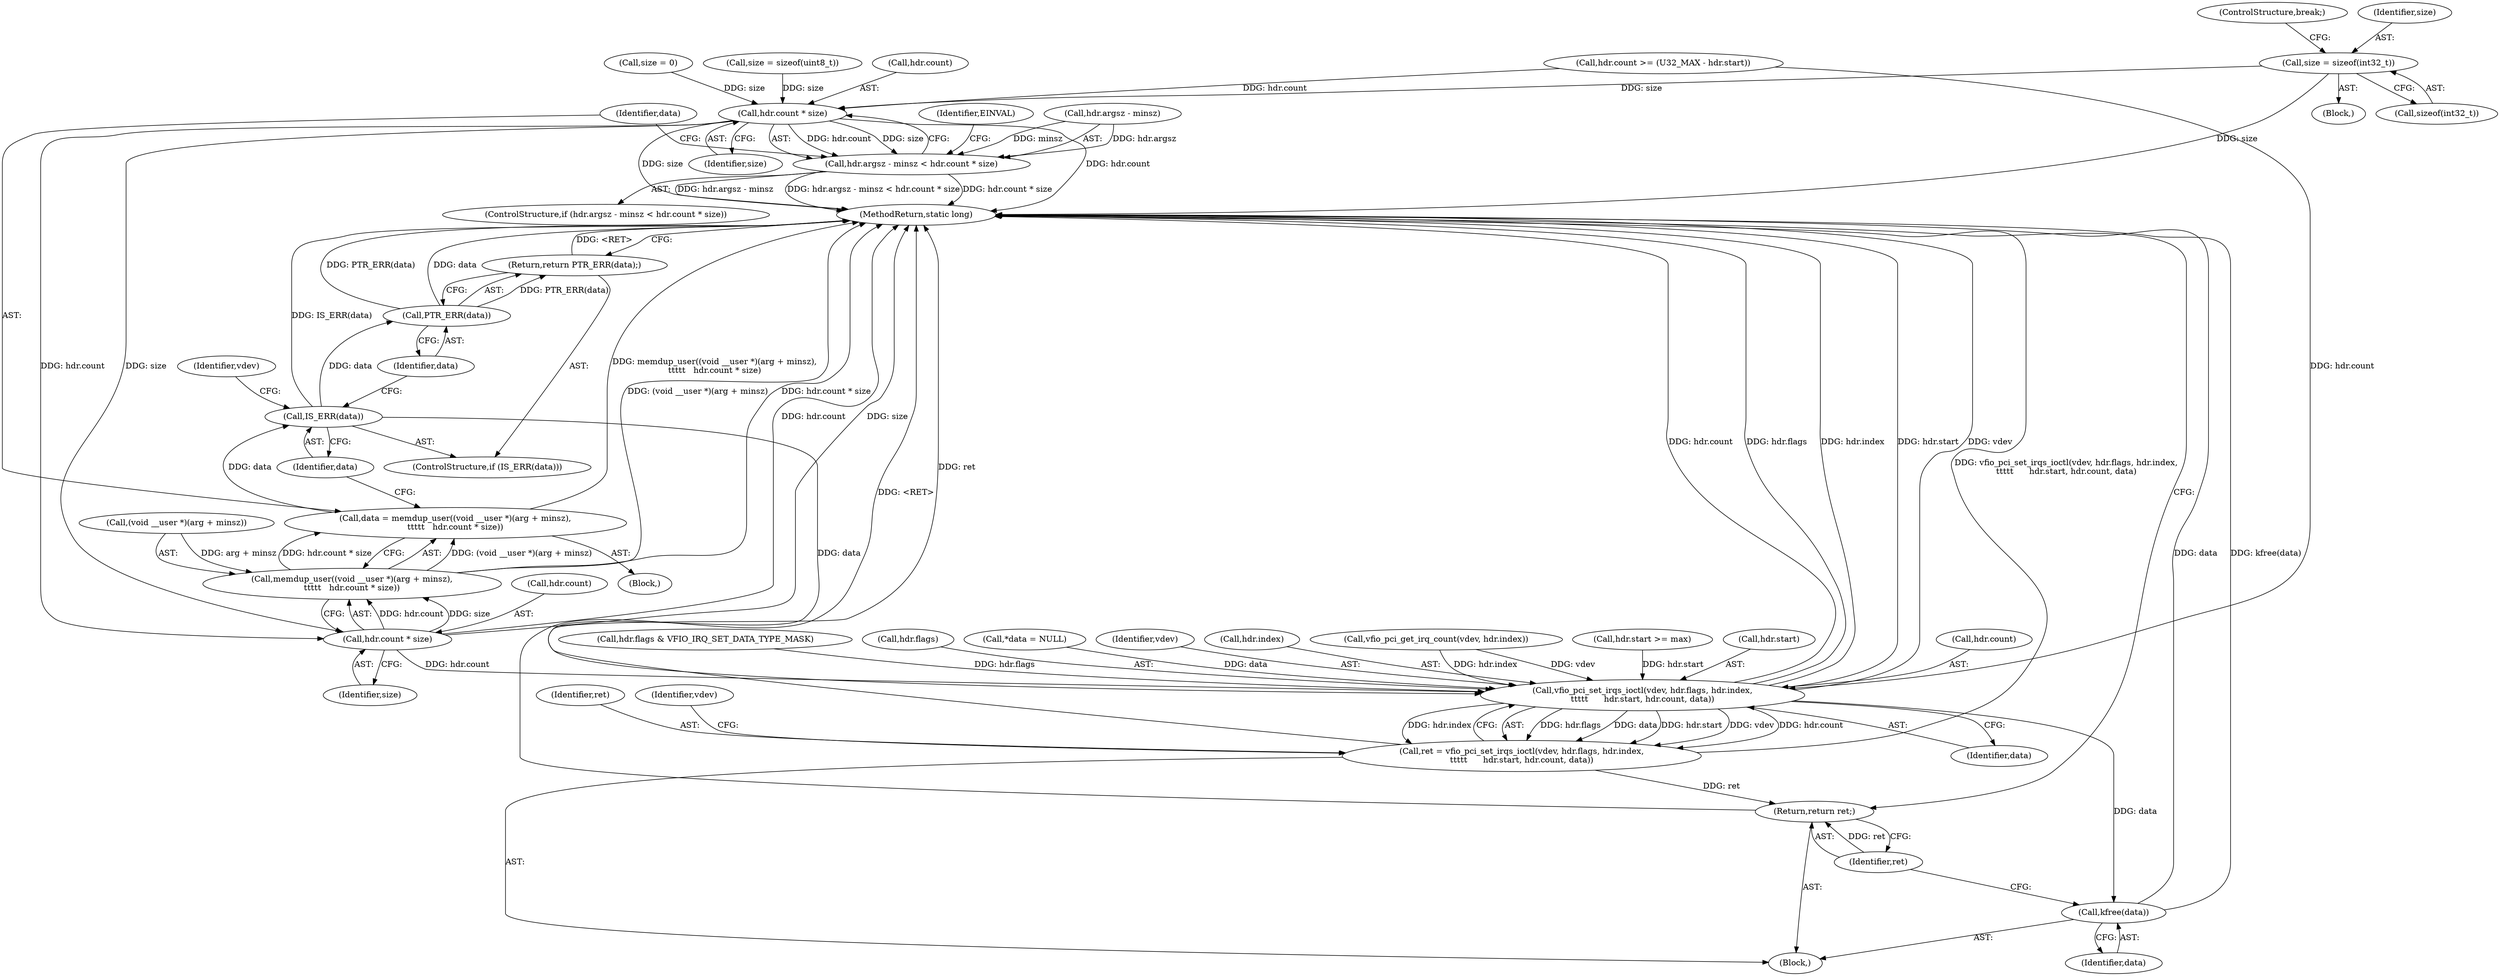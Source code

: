 digraph "0_linux_05692d7005a364add85c6e25a6c4447ce08f913a@API" {
"1000802" [label="(Call,size = sizeof(int32_t))"];
"1000821" [label="(Call,hdr.count * size)"];
"1000815" [label="(Call,hdr.argsz - minsz < hdr.count * size)"];
"1000837" [label="(Call,hdr.count * size)"];
"1000831" [label="(Call,memdup_user((void __user *)(arg + minsz),\n\t\t\t\t\t   hdr.count * size))"];
"1000829" [label="(Call,data = memdup_user((void __user *)(arg + minsz),\n\t\t\t\t\t   hdr.count * size))"];
"1000843" [label="(Call,IS_ERR(data))"];
"1000846" [label="(Call,PTR_ERR(data))"];
"1000845" [label="(Return,return PTR_ERR(data);)"];
"1000855" [label="(Call,vfio_pci_set_irqs_ioctl(vdev, hdr.flags, hdr.index,\n\t\t\t\t\t      hdr.start, hdr.count, data))"];
"1000853" [label="(Call,ret = vfio_pci_set_irqs_ioctl(vdev, hdr.flags, hdr.index,\n\t\t\t\t\t      hdr.start, hdr.count, data))"];
"1000877" [label="(Return,return ret;)"];
"1000875" [label="(Call,kfree(data))"];
"1000866" [label="(Call,hdr.count)"];
"1000821" [label="(Call,hdr.count * size)"];
"1000843" [label="(Call,IS_ERR(data))"];
"1000737" [label="(Call,hdr.count >= (U32_MAX - hdr.start))"];
"1000831" [label="(Call,memdup_user((void __user *)(arg + minsz),\n\t\t\t\t\t   hdr.count * size))"];
"1000791" [label="(Call,size = 0)"];
"1000814" [label="(ControlStructure,if (hdr.argsz - minsz < hdr.count * size))"];
"1000869" [label="(Identifier,data)"];
"1000784" [label="(Call,hdr.flags & VFIO_IRQ_SET_DATA_TYPE_MASK)"];
"1000855" [label="(Call,vfio_pci_set_irqs_ioctl(vdev, hdr.flags, hdr.index,\n\t\t\t\t\t      hdr.start, hdr.count, data))"];
"1000846" [label="(Call,PTR_ERR(data))"];
"1000857" [label="(Call,hdr.flags)"];
"1000704" [label="(Call,*data = NULL)"];
"1000700" [label="(Block,)"];
"1000854" [label="(Identifier,ret)"];
"1000878" [label="(Identifier,ret)"];
"1000873" [label="(Identifier,vdev)"];
"1000842" [label="(ControlStructure,if (IS_ERR(data)))"];
"1000796" [label="(Call,size = sizeof(uint8_t))"];
"1001380" [label="(MethodReturn,static long)"];
"1000832" [label="(Call,(void __user *)(arg + minsz))"];
"1000853" [label="(Call,ret = vfio_pci_set_irqs_ioctl(vdev, hdr.flags, hdr.index,\n\t\t\t\t\t      hdr.start, hdr.count, data))"];
"1000856" [label="(Identifier,vdev)"];
"1000860" [label="(Call,hdr.index)"];
"1000789" [label="(Block,)"];
"1000876" [label="(Identifier,data)"];
"1000806" [label="(ControlStructure,break;)"];
"1000828" [label="(Identifier,EINVAL)"];
"1000759" [label="(Call,vfio_pci_get_irq_count(vdev, hdr.index))"];
"1000847" [label="(Identifier,data)"];
"1000838" [label="(Call,hdr.count)"];
"1000813" [label="(Block,)"];
"1000877" [label="(Return,return ret;)"];
"1000815" [label="(Call,hdr.argsz - minsz < hdr.count * size)"];
"1000837" [label="(Call,hdr.count * size)"];
"1000822" [label="(Call,hdr.count)"];
"1000825" [label="(Identifier,size)"];
"1000844" [label="(Identifier,data)"];
"1000875" [label="(Call,kfree(data))"];
"1000829" [label="(Call,data = memdup_user((void __user *)(arg + minsz),\n\t\t\t\t\t   hdr.count * size))"];
"1000766" [label="(Call,hdr.start >= max)"];
"1000863" [label="(Call,hdr.start)"];
"1000830" [label="(Identifier,data)"];
"1000851" [label="(Identifier,vdev)"];
"1000845" [label="(Return,return PTR_ERR(data);)"];
"1000802" [label="(Call,size = sizeof(int32_t))"];
"1000804" [label="(Call,sizeof(int32_t))"];
"1000803" [label="(Identifier,size)"];
"1000816" [label="(Call,hdr.argsz - minsz)"];
"1000841" [label="(Identifier,size)"];
"1000802" -> "1000789"  [label="AST: "];
"1000802" -> "1000804"  [label="CFG: "];
"1000803" -> "1000802"  [label="AST: "];
"1000804" -> "1000802"  [label="AST: "];
"1000806" -> "1000802"  [label="CFG: "];
"1000802" -> "1001380"  [label="DDG: size"];
"1000802" -> "1000821"  [label="DDG: size"];
"1000821" -> "1000815"  [label="AST: "];
"1000821" -> "1000825"  [label="CFG: "];
"1000822" -> "1000821"  [label="AST: "];
"1000825" -> "1000821"  [label="AST: "];
"1000815" -> "1000821"  [label="CFG: "];
"1000821" -> "1001380"  [label="DDG: size"];
"1000821" -> "1001380"  [label="DDG: hdr.count"];
"1000821" -> "1000815"  [label="DDG: hdr.count"];
"1000821" -> "1000815"  [label="DDG: size"];
"1000737" -> "1000821"  [label="DDG: hdr.count"];
"1000791" -> "1000821"  [label="DDG: size"];
"1000796" -> "1000821"  [label="DDG: size"];
"1000821" -> "1000837"  [label="DDG: hdr.count"];
"1000821" -> "1000837"  [label="DDG: size"];
"1000815" -> "1000814"  [label="AST: "];
"1000816" -> "1000815"  [label="AST: "];
"1000828" -> "1000815"  [label="CFG: "];
"1000830" -> "1000815"  [label="CFG: "];
"1000815" -> "1001380"  [label="DDG: hdr.argsz - minsz"];
"1000815" -> "1001380"  [label="DDG: hdr.argsz - minsz < hdr.count * size"];
"1000815" -> "1001380"  [label="DDG: hdr.count * size"];
"1000816" -> "1000815"  [label="DDG: hdr.argsz"];
"1000816" -> "1000815"  [label="DDG: minsz"];
"1000837" -> "1000831"  [label="AST: "];
"1000837" -> "1000841"  [label="CFG: "];
"1000838" -> "1000837"  [label="AST: "];
"1000841" -> "1000837"  [label="AST: "];
"1000831" -> "1000837"  [label="CFG: "];
"1000837" -> "1001380"  [label="DDG: hdr.count"];
"1000837" -> "1001380"  [label="DDG: size"];
"1000837" -> "1000831"  [label="DDG: hdr.count"];
"1000837" -> "1000831"  [label="DDG: size"];
"1000837" -> "1000855"  [label="DDG: hdr.count"];
"1000831" -> "1000829"  [label="AST: "];
"1000832" -> "1000831"  [label="AST: "];
"1000829" -> "1000831"  [label="CFG: "];
"1000831" -> "1001380"  [label="DDG: (void __user *)(arg + minsz)"];
"1000831" -> "1001380"  [label="DDG: hdr.count * size"];
"1000831" -> "1000829"  [label="DDG: (void __user *)(arg + minsz)"];
"1000831" -> "1000829"  [label="DDG: hdr.count * size"];
"1000832" -> "1000831"  [label="DDG: arg + minsz"];
"1000829" -> "1000813"  [label="AST: "];
"1000830" -> "1000829"  [label="AST: "];
"1000844" -> "1000829"  [label="CFG: "];
"1000829" -> "1001380"  [label="DDG: memdup_user((void __user *)(arg + minsz),\n\t\t\t\t\t   hdr.count * size)"];
"1000829" -> "1000843"  [label="DDG: data"];
"1000843" -> "1000842"  [label="AST: "];
"1000843" -> "1000844"  [label="CFG: "];
"1000844" -> "1000843"  [label="AST: "];
"1000847" -> "1000843"  [label="CFG: "];
"1000851" -> "1000843"  [label="CFG: "];
"1000843" -> "1001380"  [label="DDG: IS_ERR(data)"];
"1000843" -> "1000846"  [label="DDG: data"];
"1000843" -> "1000855"  [label="DDG: data"];
"1000846" -> "1000845"  [label="AST: "];
"1000846" -> "1000847"  [label="CFG: "];
"1000847" -> "1000846"  [label="AST: "];
"1000845" -> "1000846"  [label="CFG: "];
"1000846" -> "1001380"  [label="DDG: PTR_ERR(data)"];
"1000846" -> "1001380"  [label="DDG: data"];
"1000846" -> "1000845"  [label="DDG: PTR_ERR(data)"];
"1000845" -> "1000842"  [label="AST: "];
"1001380" -> "1000845"  [label="CFG: "];
"1000845" -> "1001380"  [label="DDG: <RET>"];
"1000855" -> "1000853"  [label="AST: "];
"1000855" -> "1000869"  [label="CFG: "];
"1000856" -> "1000855"  [label="AST: "];
"1000857" -> "1000855"  [label="AST: "];
"1000860" -> "1000855"  [label="AST: "];
"1000863" -> "1000855"  [label="AST: "];
"1000866" -> "1000855"  [label="AST: "];
"1000869" -> "1000855"  [label="AST: "];
"1000853" -> "1000855"  [label="CFG: "];
"1000855" -> "1001380"  [label="DDG: hdr.count"];
"1000855" -> "1001380"  [label="DDG: hdr.flags"];
"1000855" -> "1001380"  [label="DDG: hdr.index"];
"1000855" -> "1001380"  [label="DDG: hdr.start"];
"1000855" -> "1001380"  [label="DDG: vdev"];
"1000855" -> "1000853"  [label="DDG: hdr.flags"];
"1000855" -> "1000853"  [label="DDG: data"];
"1000855" -> "1000853"  [label="DDG: hdr.start"];
"1000855" -> "1000853"  [label="DDG: vdev"];
"1000855" -> "1000853"  [label="DDG: hdr.count"];
"1000855" -> "1000853"  [label="DDG: hdr.index"];
"1000759" -> "1000855"  [label="DDG: vdev"];
"1000759" -> "1000855"  [label="DDG: hdr.index"];
"1000784" -> "1000855"  [label="DDG: hdr.flags"];
"1000766" -> "1000855"  [label="DDG: hdr.start"];
"1000737" -> "1000855"  [label="DDG: hdr.count"];
"1000704" -> "1000855"  [label="DDG: data"];
"1000855" -> "1000875"  [label="DDG: data"];
"1000853" -> "1000700"  [label="AST: "];
"1000854" -> "1000853"  [label="AST: "];
"1000873" -> "1000853"  [label="CFG: "];
"1000853" -> "1001380"  [label="DDG: vfio_pci_set_irqs_ioctl(vdev, hdr.flags, hdr.index,\n\t\t\t\t\t      hdr.start, hdr.count, data)"];
"1000853" -> "1001380"  [label="DDG: ret"];
"1000853" -> "1000877"  [label="DDG: ret"];
"1000877" -> "1000700"  [label="AST: "];
"1000877" -> "1000878"  [label="CFG: "];
"1000878" -> "1000877"  [label="AST: "];
"1001380" -> "1000877"  [label="CFG: "];
"1000877" -> "1001380"  [label="DDG: <RET>"];
"1000878" -> "1000877"  [label="DDG: ret"];
"1000875" -> "1000700"  [label="AST: "];
"1000875" -> "1000876"  [label="CFG: "];
"1000876" -> "1000875"  [label="AST: "];
"1000878" -> "1000875"  [label="CFG: "];
"1000875" -> "1001380"  [label="DDG: data"];
"1000875" -> "1001380"  [label="DDG: kfree(data)"];
}
